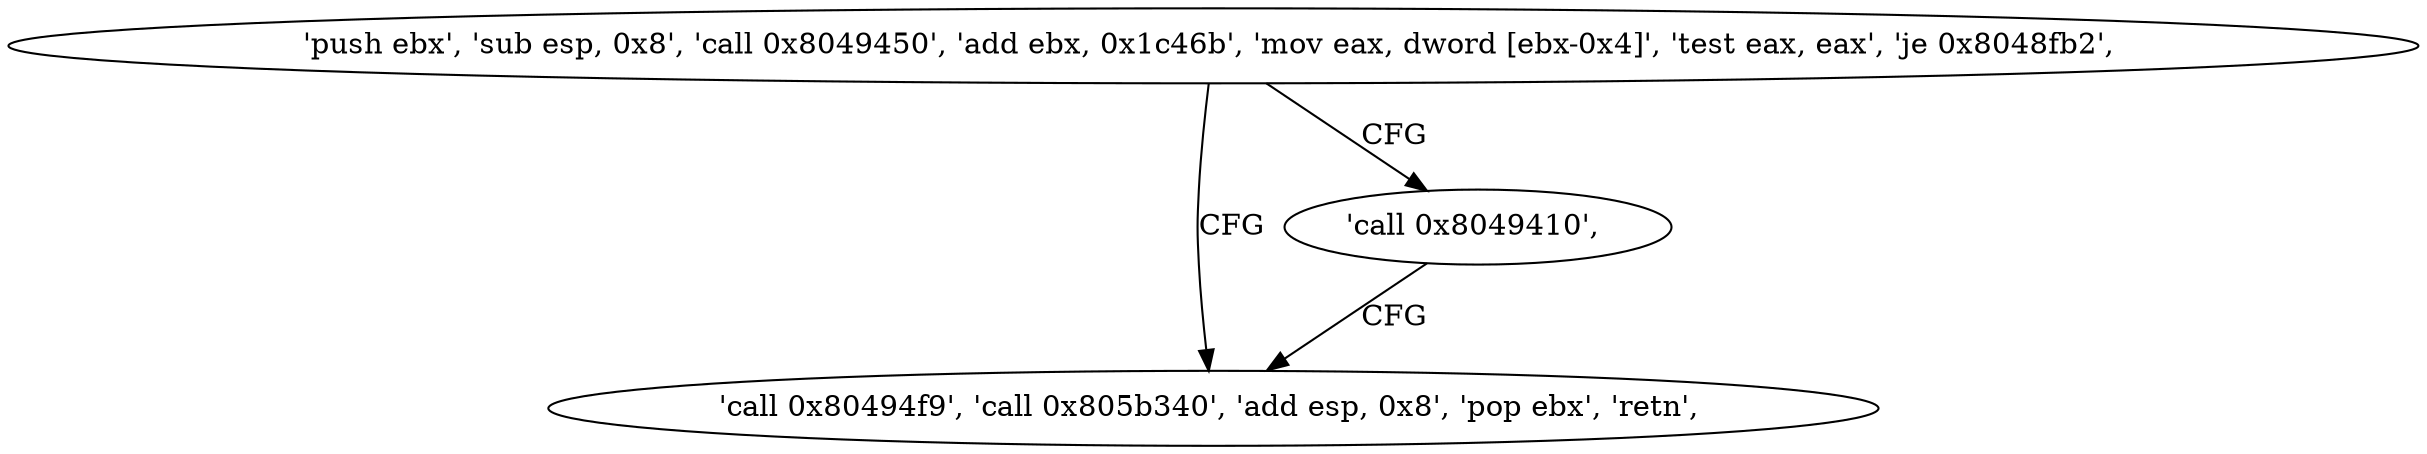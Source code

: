 digraph "func" {
"134516628" [label = "'push ebx', 'sub esp, 0x8', 'call 0x8049450', 'add ebx, 0x1c46b', 'mov eax, dword [ebx-0x4]', 'test eax, eax', 'je 0x8048fb2', " ]
"134516658" [label = "'call 0x80494f9', 'call 0x805b340', 'add esp, 0x8', 'pop ebx', 'retn', " ]
"134516653" [label = "'call 0x8049410', " ]
"134516628" -> "134516658" [ label = "CFG" ]
"134516628" -> "134516653" [ label = "CFG" ]
"134516653" -> "134516658" [ label = "CFG" ]
}
